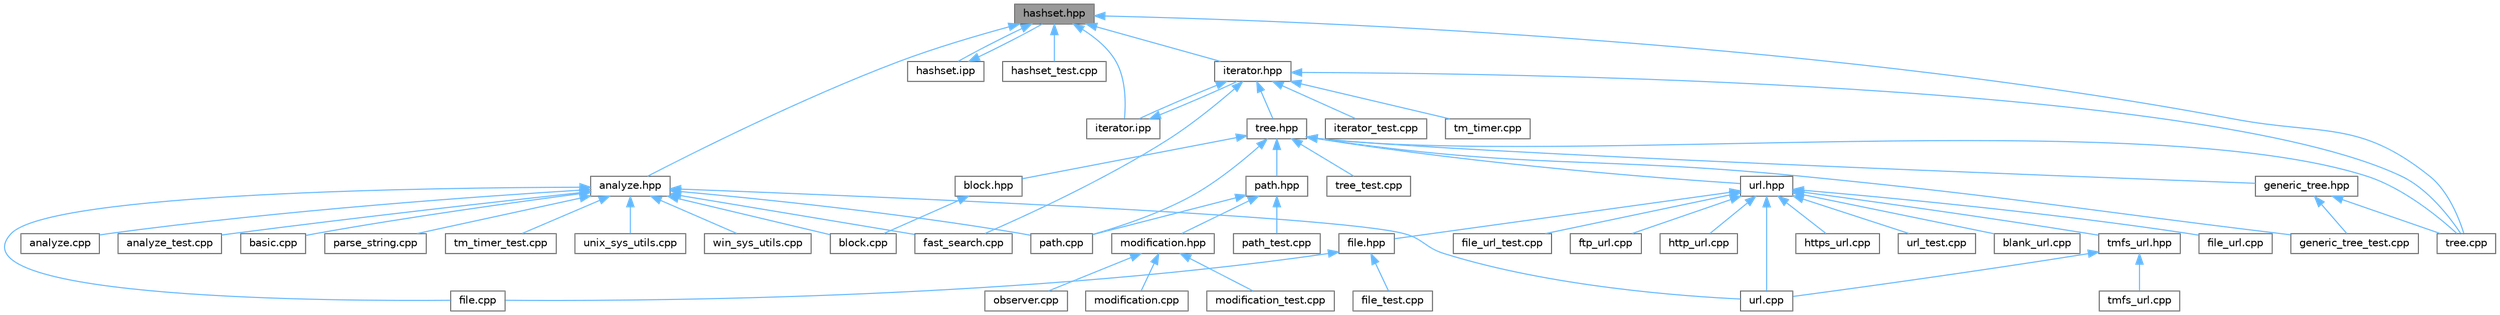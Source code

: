 digraph "hashset.hpp"
{
 // LATEX_PDF_SIZE
  bgcolor="transparent";
  edge [fontname=Helvetica,fontsize=10,labelfontname=Helvetica,labelfontsize=10];
  node [fontname=Helvetica,fontsize=10,shape=box,height=0.2,width=0.4];
  Node1 [label="hashset.hpp",height=0.2,width=0.4,color="gray40", fillcolor="grey60", style="filled", fontcolor="black",tooltip=" "];
  Node1 -> Node2 [dir="back",color="steelblue1",style="solid"];
  Node2 [label="analyze.hpp",height=0.2,width=0.4,color="grey40", fillcolor="white", style="filled",URL="$analyze_8hpp.html",tooltip=" "];
  Node2 -> Node3 [dir="back",color="steelblue1",style="solid"];
  Node3 [label="analyze.cpp",height=0.2,width=0.4,color="grey40", fillcolor="white", style="filled",URL="$analyze_8cpp.html",tooltip=" "];
  Node2 -> Node4 [dir="back",color="steelblue1",style="solid"];
  Node4 [label="analyze_test.cpp",height=0.2,width=0.4,color="grey40", fillcolor="white", style="filled",URL="$analyze__test_8cpp.html",tooltip=" "];
  Node2 -> Node5 [dir="back",color="steelblue1",style="solid"];
  Node5 [label="basic.cpp",height=0.2,width=0.4,color="grey40", fillcolor="white", style="filled",URL="$basic_8cpp.html",tooltip=" "];
  Node2 -> Node6 [dir="back",color="steelblue1",style="solid"];
  Node6 [label="block.cpp",height=0.2,width=0.4,color="grey40", fillcolor="white", style="filled",URL="$block_8cpp.html",tooltip=" "];
  Node2 -> Node7 [dir="back",color="steelblue1",style="solid"];
  Node7 [label="fast_search.cpp",height=0.2,width=0.4,color="grey40", fillcolor="white", style="filled",URL="$fast__search_8cpp.html",tooltip=" "];
  Node2 -> Node8 [dir="back",color="steelblue1",style="solid"];
  Node8 [label="file.cpp",height=0.2,width=0.4,color="grey40", fillcolor="white", style="filled",URL="$file_8cpp.html",tooltip=" "];
  Node2 -> Node9 [dir="back",color="steelblue1",style="solid"];
  Node9 [label="parse_string.cpp",height=0.2,width=0.4,color="grey40", fillcolor="white", style="filled",URL="$parse__string_8cpp.html",tooltip=" "];
  Node2 -> Node10 [dir="back",color="steelblue1",style="solid"];
  Node10 [label="path.cpp",height=0.2,width=0.4,color="grey40", fillcolor="white", style="filled",URL="$path_8cpp.html",tooltip=" "];
  Node2 -> Node11 [dir="back",color="steelblue1",style="solid"];
  Node11 [label="tm_timer_test.cpp",height=0.2,width=0.4,color="grey40", fillcolor="white", style="filled",URL="$tm__timer__test_8cpp.html",tooltip=" "];
  Node2 -> Node12 [dir="back",color="steelblue1",style="solid"];
  Node12 [label="unix_sys_utils.cpp",height=0.2,width=0.4,color="grey40", fillcolor="white", style="filled",URL="$unix__sys__utils_8cpp.html",tooltip=" "];
  Node2 -> Node13 [dir="back",color="steelblue1",style="solid"];
  Node13 [label="url.cpp",height=0.2,width=0.4,color="grey40", fillcolor="white", style="filled",URL="$url_8cpp.html",tooltip=" "];
  Node2 -> Node14 [dir="back",color="steelblue1",style="solid"];
  Node14 [label="win_sys_utils.cpp",height=0.2,width=0.4,color="grey40", fillcolor="white", style="filled",URL="$win__sys__utils_8cpp.html",tooltip=" "];
  Node1 -> Node15 [dir="back",color="steelblue1",style="solid"];
  Node15 [label="hashset.ipp",height=0.2,width=0.4,color="grey40", fillcolor="white", style="filled",URL="$hashset_8ipp.html",tooltip=" "];
  Node15 -> Node1 [dir="back",color="steelblue1",style="solid"];
  Node1 -> Node16 [dir="back",color="steelblue1",style="solid"];
  Node16 [label="hashset_test.cpp",height=0.2,width=0.4,color="grey40", fillcolor="white", style="filled",URL="$hashset__test_8cpp.html",tooltip=" "];
  Node1 -> Node17 [dir="back",color="steelblue1",style="solid"];
  Node17 [label="iterator.hpp",height=0.2,width=0.4,color="grey40", fillcolor="white", style="filled",URL="$iterator_8hpp.html",tooltip=" "];
  Node17 -> Node7 [dir="back",color="steelblue1",style="solid"];
  Node17 -> Node18 [dir="back",color="steelblue1",style="solid"];
  Node18 [label="iterator.ipp",height=0.2,width=0.4,color="grey40", fillcolor="white", style="filled",URL="$iterator_8ipp.html",tooltip=" "];
  Node18 -> Node17 [dir="back",color="steelblue1",style="solid"];
  Node17 -> Node19 [dir="back",color="steelblue1",style="solid"];
  Node19 [label="iterator_test.cpp",height=0.2,width=0.4,color="grey40", fillcolor="white", style="filled",URL="$iterator__test_8cpp.html",tooltip=" "];
  Node17 -> Node20 [dir="back",color="steelblue1",style="solid"];
  Node20 [label="tm_timer.cpp",height=0.2,width=0.4,color="grey40", fillcolor="white", style="filled",URL="$tm__timer_8cpp.html",tooltip=" "];
  Node17 -> Node21 [dir="back",color="steelblue1",style="solid"];
  Node21 [label="tree.cpp",height=0.2,width=0.4,color="grey40", fillcolor="white", style="filled",URL="$tree_8cpp.html",tooltip=" "];
  Node17 -> Node22 [dir="back",color="steelblue1",style="solid"];
  Node22 [label="tree.hpp",height=0.2,width=0.4,color="grey40", fillcolor="white", style="filled",URL="$tree_8hpp.html",tooltip=" "];
  Node22 -> Node23 [dir="back",color="steelblue1",style="solid"];
  Node23 [label="block.hpp",height=0.2,width=0.4,color="grey40", fillcolor="white", style="filled",URL="$block_8hpp.html",tooltip=" "];
  Node23 -> Node6 [dir="back",color="steelblue1",style="solid"];
  Node22 -> Node24 [dir="back",color="steelblue1",style="solid"];
  Node24 [label="generic_tree.hpp",height=0.2,width=0.4,color="grey40", fillcolor="white", style="filled",URL="$generic__tree_8hpp.html",tooltip=" "];
  Node24 -> Node25 [dir="back",color="steelblue1",style="solid"];
  Node25 [label="generic_tree_test.cpp",height=0.2,width=0.4,color="grey40", fillcolor="white", style="filled",URL="$generic__tree__test_8cpp.html",tooltip=" "];
  Node24 -> Node21 [dir="back",color="steelblue1",style="solid"];
  Node22 -> Node25 [dir="back",color="steelblue1",style="solid"];
  Node22 -> Node10 [dir="back",color="steelblue1",style="solid"];
  Node22 -> Node26 [dir="back",color="steelblue1",style="solid"];
  Node26 [label="path.hpp",height=0.2,width=0.4,color="grey40", fillcolor="white", style="filled",URL="$path_8hpp.html",tooltip=" "];
  Node26 -> Node27 [dir="back",color="steelblue1",style="solid"];
  Node27 [label="modification.hpp",height=0.2,width=0.4,color="grey40", fillcolor="white", style="filled",URL="$modification_8hpp.html",tooltip=" "];
  Node27 -> Node28 [dir="back",color="steelblue1",style="solid"];
  Node28 [label="modification.cpp",height=0.2,width=0.4,color="grey40", fillcolor="white", style="filled",URL="$modification_8cpp.html",tooltip=" "];
  Node27 -> Node29 [dir="back",color="steelblue1",style="solid"];
  Node29 [label="modification_test.cpp",height=0.2,width=0.4,color="grey40", fillcolor="white", style="filled",URL="$modification__test_8cpp.html",tooltip=" "];
  Node27 -> Node30 [dir="back",color="steelblue1",style="solid"];
  Node30 [label="observer.cpp",height=0.2,width=0.4,color="grey40", fillcolor="white", style="filled",URL="$observer_8cpp.html",tooltip=" "];
  Node26 -> Node10 [dir="back",color="steelblue1",style="solid"];
  Node26 -> Node31 [dir="back",color="steelblue1",style="solid"];
  Node31 [label="path_test.cpp",height=0.2,width=0.4,color="grey40", fillcolor="white", style="filled",URL="$path__test_8cpp.html",tooltip=" "];
  Node22 -> Node21 [dir="back",color="steelblue1",style="solid"];
  Node22 -> Node32 [dir="back",color="steelblue1",style="solid"];
  Node32 [label="tree_test.cpp",height=0.2,width=0.4,color="grey40", fillcolor="white", style="filled",URL="$tree__test_8cpp.html",tooltip=" "];
  Node22 -> Node33 [dir="back",color="steelblue1",style="solid"];
  Node33 [label="url.hpp",height=0.2,width=0.4,color="grey40", fillcolor="white", style="filled",URL="$url_8hpp.html",tooltip=" "];
  Node33 -> Node34 [dir="back",color="steelblue1",style="solid"];
  Node34 [label="blank_url.cpp",height=0.2,width=0.4,color="grey40", fillcolor="white", style="filled",URL="$blank__url_8cpp.html",tooltip=" "];
  Node33 -> Node35 [dir="back",color="steelblue1",style="solid"];
  Node35 [label="file.hpp",height=0.2,width=0.4,color="grey40", fillcolor="white", style="filled",URL="$file_8hpp.html",tooltip=" "];
  Node35 -> Node8 [dir="back",color="steelblue1",style="solid"];
  Node35 -> Node36 [dir="back",color="steelblue1",style="solid"];
  Node36 [label="file_test.cpp",height=0.2,width=0.4,color="grey40", fillcolor="white", style="filled",URL="$file__test_8cpp.html",tooltip=" "];
  Node33 -> Node37 [dir="back",color="steelblue1",style="solid"];
  Node37 [label="file_url.cpp",height=0.2,width=0.4,color="grey40", fillcolor="white", style="filled",URL="$file__url_8cpp.html",tooltip=" "];
  Node33 -> Node38 [dir="back",color="steelblue1",style="solid"];
  Node38 [label="file_url_test.cpp",height=0.2,width=0.4,color="grey40", fillcolor="white", style="filled",URL="$file__url__test_8cpp.html",tooltip=" "];
  Node33 -> Node39 [dir="back",color="steelblue1",style="solid"];
  Node39 [label="ftp_url.cpp",height=0.2,width=0.4,color="grey40", fillcolor="white", style="filled",URL="$ftp__url_8cpp.html",tooltip=" "];
  Node33 -> Node40 [dir="back",color="steelblue1",style="solid"];
  Node40 [label="http_url.cpp",height=0.2,width=0.4,color="grey40", fillcolor="white", style="filled",URL="$http__url_8cpp.html",tooltip=" "];
  Node33 -> Node41 [dir="back",color="steelblue1",style="solid"];
  Node41 [label="https_url.cpp",height=0.2,width=0.4,color="grey40", fillcolor="white", style="filled",URL="$https__url_8cpp.html",tooltip=" "];
  Node33 -> Node42 [dir="back",color="steelblue1",style="solid"];
  Node42 [label="tmfs_url.hpp",height=0.2,width=0.4,color="grey40", fillcolor="white", style="filled",URL="$tmfs__url_8hpp.html",tooltip=" "];
  Node42 -> Node43 [dir="back",color="steelblue1",style="solid"];
  Node43 [label="tmfs_url.cpp",height=0.2,width=0.4,color="grey40", fillcolor="white", style="filled",URL="$tmfs__url_8cpp.html",tooltip=" "];
  Node42 -> Node13 [dir="back",color="steelblue1",style="solid"];
  Node33 -> Node13 [dir="back",color="steelblue1",style="solid"];
  Node33 -> Node44 [dir="back",color="steelblue1",style="solid"];
  Node44 [label="url_test.cpp",height=0.2,width=0.4,color="grey40", fillcolor="white", style="filled",URL="$url__test_8cpp.html",tooltip=" "];
  Node1 -> Node18 [dir="back",color="steelblue1",style="solid"];
  Node1 -> Node21 [dir="back",color="steelblue1",style="solid"];
}
